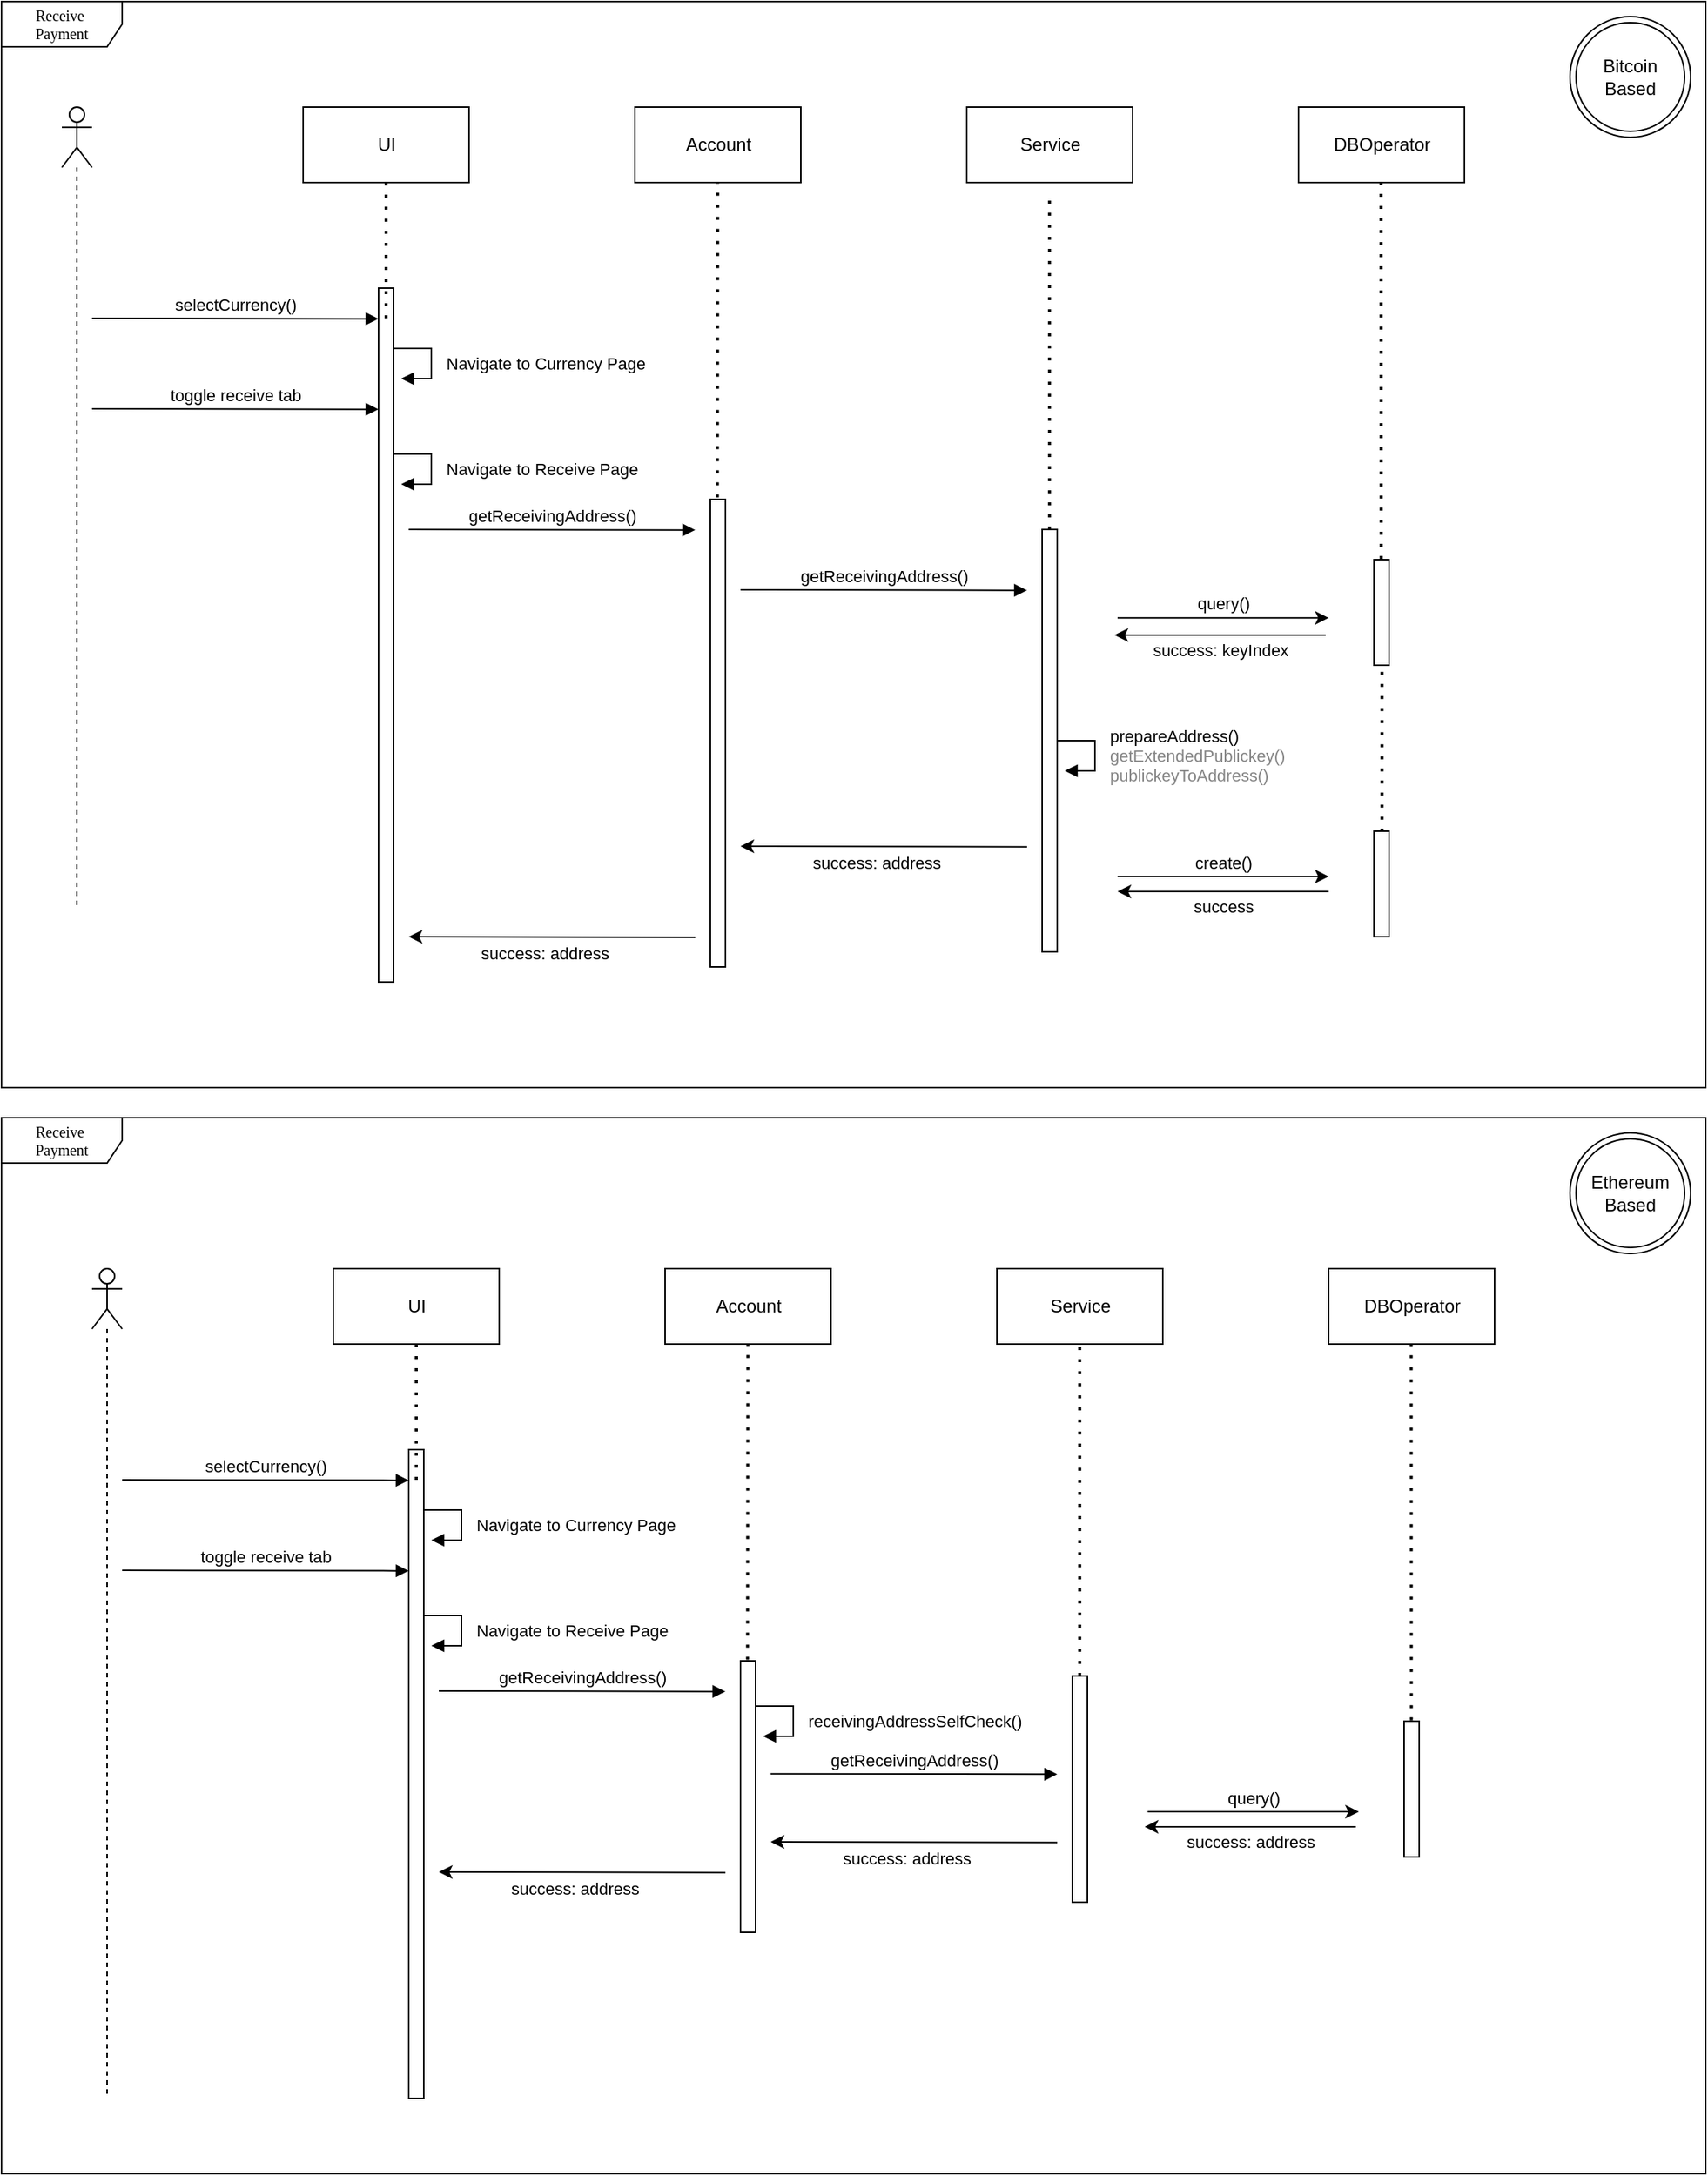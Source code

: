 <mxfile version="14.1.9" type="github">
  <diagram id="cPxYgS17Zt6fdHkQlubP" name="Page-1">
    <mxGraphModel dx="983" dy="-570" grid="1" gridSize="10" guides="1" tooltips="1" connect="1" arrows="1" fold="1" page="1" pageScale="1" pageWidth="850" pageHeight="1100" math="0" shadow="0">
      <root>
        <mxCell id="0" />
        <mxCell id="1" parent="0" />
        <mxCell id="MqPdzGO6MxqmCyFQcjlz-1" value="" style="group" vertex="1" connectable="0" parent="1">
          <mxGeometry x="220" y="1920" width="1130" height="700" as="geometry" />
        </mxCell>
        <mxCell id="MqPdzGO6MxqmCyFQcjlz-2" value="Receive&amp;nbsp;&lt;br&gt;Payment" style="shape=umlFrame;whiteSpace=wrap;html=1;rounded=0;shadow=0;comic=0;labelBackgroundColor=none;strokeWidth=1;fontFamily=Verdana;fontSize=10;align=center;width=80;height=30;" vertex="1" parent="MqPdzGO6MxqmCyFQcjlz-1">
          <mxGeometry width="1130" height="700" as="geometry" />
        </mxCell>
        <mxCell id="MqPdzGO6MxqmCyFQcjlz-3" value="UI" style="html=1;" vertex="1" parent="MqPdzGO6MxqmCyFQcjlz-1">
          <mxGeometry x="220" y="100" width="110" height="50" as="geometry" />
        </mxCell>
        <mxCell id="MqPdzGO6MxqmCyFQcjlz-4" value="Account" style="html=1;" vertex="1" parent="MqPdzGO6MxqmCyFQcjlz-1">
          <mxGeometry x="440" y="100" width="110" height="50" as="geometry" />
        </mxCell>
        <mxCell id="MqPdzGO6MxqmCyFQcjlz-5" value="DBOperator" style="html=1;" vertex="1" parent="MqPdzGO6MxqmCyFQcjlz-1">
          <mxGeometry x="880" y="100" width="110" height="50" as="geometry" />
        </mxCell>
        <mxCell id="MqPdzGO6MxqmCyFQcjlz-6" value="" style="html=1;points=[];perimeter=orthogonalPerimeter;" vertex="1" parent="MqPdzGO6MxqmCyFQcjlz-1">
          <mxGeometry x="270" y="220" width="10" height="430" as="geometry" />
        </mxCell>
        <mxCell id="MqPdzGO6MxqmCyFQcjlz-7" value="" style="shape=umlLifeline;participant=umlActor;perimeter=lifelinePerimeter;whiteSpace=wrap;html=1;container=1;collapsible=0;recursiveResize=0;verticalAlign=top;spacingTop=36;outlineConnect=0;" vertex="1" parent="MqPdzGO6MxqmCyFQcjlz-1">
          <mxGeometry x="60" y="100" width="20" height="550" as="geometry" />
        </mxCell>
        <mxCell id="MqPdzGO6MxqmCyFQcjlz-8" value="selectCurrency()" style="html=1;verticalAlign=bottom;endArrow=block;" edge="1" parent="MqPdzGO6MxqmCyFQcjlz-1">
          <mxGeometry x="-50" y="-30" width="80" as="geometry">
            <mxPoint x="80" y="240" as="sourcePoint" />
            <mxPoint x="270" y="240.34" as="targetPoint" />
          </mxGeometry>
        </mxCell>
        <mxCell id="MqPdzGO6MxqmCyFQcjlz-9" value="" style="endArrow=none;dashed=1;html=1;dashPattern=1 3;strokeWidth=2;entryX=0.5;entryY=1;entryDx=0;entryDy=0;" edge="1" parent="MqPdzGO6MxqmCyFQcjlz-1" target="MqPdzGO6MxqmCyFQcjlz-3">
          <mxGeometry x="-50" y="-30" width="50" height="50" as="geometry">
            <mxPoint x="275" y="240" as="sourcePoint" />
            <mxPoint x="590" y="190" as="targetPoint" />
          </mxGeometry>
        </mxCell>
        <mxCell id="MqPdzGO6MxqmCyFQcjlz-10" value="" style="endArrow=none;dashed=1;html=1;dashPattern=1 3;strokeWidth=2;entryX=0.5;entryY=1;entryDx=0;entryDy=0;exitX=0.467;exitY=-0.004;exitDx=0;exitDy=0;exitPerimeter=0;" edge="1" parent="MqPdzGO6MxqmCyFQcjlz-1" source="MqPdzGO6MxqmCyFQcjlz-21">
          <mxGeometry x="-50" y="-30" width="50" height="50" as="geometry">
            <mxPoint x="494.88" y="240" as="sourcePoint" />
            <mxPoint x="494.88" y="150" as="targetPoint" />
          </mxGeometry>
        </mxCell>
        <mxCell id="MqPdzGO6MxqmCyFQcjlz-11" value="" style="endArrow=none;dashed=1;html=1;dashPattern=1 3;strokeWidth=2;entryX=0.5;entryY=1;entryDx=0;entryDy=0;exitX=0.48;exitY=-0.007;exitDx=0;exitDy=0;exitPerimeter=0;" edge="1" parent="MqPdzGO6MxqmCyFQcjlz-1" source="MqPdzGO6MxqmCyFQcjlz-20">
          <mxGeometry x="-50" y="-30" width="50" height="50" as="geometry">
            <mxPoint x="934.71" y="700" as="sourcePoint" />
            <mxPoint x="934.71" y="150" as="targetPoint" />
          </mxGeometry>
        </mxCell>
        <mxCell id="MqPdzGO6MxqmCyFQcjlz-12" value="" style="group" vertex="1" connectable="0" parent="MqPdzGO6MxqmCyFQcjlz-1">
          <mxGeometry x="660" y="100" width="110" height="420" as="geometry" />
        </mxCell>
        <mxCell id="MqPdzGO6MxqmCyFQcjlz-13" value="Service" style="html=1;" vertex="1" parent="MqPdzGO6MxqmCyFQcjlz-12">
          <mxGeometry width="110" height="50" as="geometry" />
        </mxCell>
        <mxCell id="MqPdzGO6MxqmCyFQcjlz-14" value="" style="endArrow=none;dashed=1;html=1;dashPattern=1 3;strokeWidth=2;entryX=0.5;entryY=1;entryDx=0;entryDy=0;" edge="1" parent="MqPdzGO6MxqmCyFQcjlz-12" source="MqPdzGO6MxqmCyFQcjlz-15">
          <mxGeometry width="50" height="50" relative="1" as="geometry">
            <mxPoint x="54.88" y="550" as="sourcePoint" />
            <mxPoint x="54.88" y="50" as="targetPoint" />
          </mxGeometry>
        </mxCell>
        <mxCell id="MqPdzGO6MxqmCyFQcjlz-15" value="" style="html=1;points=[];perimeter=orthogonalPerimeter;" vertex="1" parent="MqPdzGO6MxqmCyFQcjlz-12">
          <mxGeometry x="50" y="270" width="10" height="150" as="geometry" />
        </mxCell>
        <mxCell id="MqPdzGO6MxqmCyFQcjlz-16" value="getReceivingAddress()" style="html=1;verticalAlign=bottom;endArrow=block;" edge="1" parent="MqPdzGO6MxqmCyFQcjlz-1">
          <mxGeometry x="-50" y="50" width="80" as="geometry">
            <mxPoint x="290" y="380" as="sourcePoint" />
            <mxPoint x="480" y="380.34" as="targetPoint" />
          </mxGeometry>
        </mxCell>
        <mxCell id="MqPdzGO6MxqmCyFQcjlz-17" value="&lt;span style=&quot;font-family: &amp;#34;helvetica&amp;#34; ; text-align: center&quot;&gt;Navigate to Currency Page&lt;/span&gt;" style="edgeStyle=orthogonalEdgeStyle;html=1;align=left;spacingLeft=2;endArrow=block;rounded=0;entryX=1;entryY=0;" edge="1" parent="MqPdzGO6MxqmCyFQcjlz-1">
          <mxGeometry x="-1790" y="-100" as="geometry">
            <mxPoint x="280" y="260" as="sourcePoint" />
            <Array as="points">
              <mxPoint x="305" y="260" />
            </Array>
            <mxPoint x="285" y="280" as="targetPoint" />
            <mxPoint x="28" as="offset" />
          </mxGeometry>
        </mxCell>
        <mxCell id="MqPdzGO6MxqmCyFQcjlz-18" value="toggle receive tab" style="html=1;verticalAlign=bottom;endArrow=block;" edge="1" parent="MqPdzGO6MxqmCyFQcjlz-1">
          <mxGeometry x="-50" y="30" width="80" as="geometry">
            <mxPoint x="80" y="300" as="sourcePoint" />
            <mxPoint x="270" y="300.34" as="targetPoint" />
          </mxGeometry>
        </mxCell>
        <mxCell id="MqPdzGO6MxqmCyFQcjlz-19" value="&lt;span style=&quot;font-family: &amp;#34;helvetica&amp;#34; ; text-align: center&quot;&gt;Navigate to Receive Page&lt;/span&gt;" style="edgeStyle=orthogonalEdgeStyle;html=1;align=left;spacingLeft=2;endArrow=block;rounded=0;entryX=1;entryY=0;" edge="1" parent="MqPdzGO6MxqmCyFQcjlz-1">
          <mxGeometry x="-1790" y="-30" as="geometry">
            <mxPoint x="280" y="330" as="sourcePoint" />
            <Array as="points">
              <mxPoint x="305" y="330.01" />
              <mxPoint x="305" y="350.01" />
            </Array>
            <mxPoint x="285" y="350" as="targetPoint" />
            <mxPoint x="28" as="offset" />
          </mxGeometry>
        </mxCell>
        <mxCell id="MqPdzGO6MxqmCyFQcjlz-20" value="" style="html=1;points=[];perimeter=orthogonalPerimeter;" vertex="1" parent="MqPdzGO6MxqmCyFQcjlz-1">
          <mxGeometry x="930" y="400" width="10" height="90" as="geometry" />
        </mxCell>
        <mxCell id="MqPdzGO6MxqmCyFQcjlz-21" value="" style="html=1;points=[];perimeter=orthogonalPerimeter;" vertex="1" parent="MqPdzGO6MxqmCyFQcjlz-1">
          <mxGeometry x="490" y="360" width="10" height="180" as="geometry" />
        </mxCell>
        <mxCell id="MqPdzGO6MxqmCyFQcjlz-22" value="getReceivingAddress()" style="html=1;verticalAlign=bottom;endArrow=block;" edge="1" parent="MqPdzGO6MxqmCyFQcjlz-1">
          <mxGeometry x="170" y="104.83" width="80" as="geometry">
            <mxPoint x="510" y="434.83" as="sourcePoint" />
            <mxPoint x="700" y="435.17" as="targetPoint" />
          </mxGeometry>
        </mxCell>
        <mxCell id="MqPdzGO6MxqmCyFQcjlz-23" value="" style="endArrow=classic;html=1;" edge="1" parent="MqPdzGO6MxqmCyFQcjlz-1">
          <mxGeometry x="-10" y="21.43" as="geometry">
            <mxPoint x="760" y="460.0" as="sourcePoint" />
            <mxPoint x="900" y="460.0" as="targetPoint" />
          </mxGeometry>
        </mxCell>
        <mxCell id="MqPdzGO6MxqmCyFQcjlz-24" value="query()" style="edgeLabel;resizable=0;html=1;align=center;verticalAlign=middle;" connectable="0" vertex="1" parent="MqPdzGO6MxqmCyFQcjlz-23">
          <mxGeometry relative="1" as="geometry">
            <mxPoint y="-9.66" as="offset" />
          </mxGeometry>
        </mxCell>
        <mxCell id="MqPdzGO6MxqmCyFQcjlz-25" value="" style="endArrow=none;html=1;startArrow=classic;startFill=1;endFill=0;" edge="1" parent="MqPdzGO6MxqmCyFQcjlz-1">
          <mxGeometry x="-10" y="20" as="geometry">
            <mxPoint x="758" y="470" as="sourcePoint" />
            <mxPoint x="898" y="470" as="targetPoint" />
          </mxGeometry>
        </mxCell>
        <mxCell id="MqPdzGO6MxqmCyFQcjlz-26" value="success: address" style="edgeLabel;resizable=0;html=1;align=center;verticalAlign=middle;" connectable="0" vertex="1" parent="MqPdzGO6MxqmCyFQcjlz-25">
          <mxGeometry relative="1" as="geometry">
            <mxPoint y="10" as="offset" />
          </mxGeometry>
        </mxCell>
        <mxCell id="MqPdzGO6MxqmCyFQcjlz-27" value="success: address" style="html=1;verticalAlign=bottom;endArrow=none;startArrow=classic;startFill=1;endFill=0;" edge="1" parent="MqPdzGO6MxqmCyFQcjlz-1">
          <mxGeometry x="-120" y="-1140" width="80" as="geometry">
            <mxPoint x="510" y="480" as="sourcePoint" />
            <mxPoint x="700" y="480.34" as="targetPoint" />
            <mxPoint x="-5" y="20" as="offset" />
          </mxGeometry>
        </mxCell>
        <mxCell id="MqPdzGO6MxqmCyFQcjlz-28" value="success: address" style="html=1;verticalAlign=bottom;endArrow=none;startArrow=classic;startFill=1;endFill=0;" edge="1" parent="MqPdzGO6MxqmCyFQcjlz-1">
          <mxGeometry x="-340" y="-1120" width="80" as="geometry">
            <mxPoint x="290" y="500" as="sourcePoint" />
            <mxPoint x="480" y="500.34" as="targetPoint" />
            <mxPoint x="-5" y="20" as="offset" />
          </mxGeometry>
        </mxCell>
        <mxCell id="MqPdzGO6MxqmCyFQcjlz-29" value="Ethereum Based" style="ellipse;shape=doubleEllipse;whiteSpace=wrap;html=1;aspect=fixed;" vertex="1" parent="MqPdzGO6MxqmCyFQcjlz-1">
          <mxGeometry x="1040" y="10" width="80" height="80" as="geometry" />
        </mxCell>
        <mxCell id="MqPdzGO6MxqmCyFQcjlz-30" value="&lt;span style=&quot;font-family: &amp;#34;helvetica&amp;#34; ; text-align: center&quot;&gt;receivingAddressSelfCheck()&lt;/span&gt;" style="edgeStyle=orthogonalEdgeStyle;html=1;align=left;spacingLeft=2;endArrow=block;rounded=0;entryX=1;entryY=0;" edge="1" parent="MqPdzGO6MxqmCyFQcjlz-1">
          <mxGeometry x="-1790" y="-1890" as="geometry">
            <mxPoint x="500" y="390" as="sourcePoint" />
            <Array as="points">
              <mxPoint x="525" y="390.01" />
              <mxPoint x="525" y="410.01" />
            </Array>
            <mxPoint x="505" y="410" as="targetPoint" />
            <mxPoint x="28" as="offset" />
          </mxGeometry>
        </mxCell>
        <mxCell id="MqPdzGO6MxqmCyFQcjlz-32" value="Receive&amp;nbsp;&lt;br&gt;Payment" style="shape=umlFrame;whiteSpace=wrap;html=1;rounded=0;shadow=0;comic=0;labelBackgroundColor=none;strokeWidth=1;fontFamily=Verdana;fontSize=10;align=center;width=80;height=30;" vertex="1" parent="1">
          <mxGeometry x="220" y="1180" width="1130" height="720" as="geometry" />
        </mxCell>
        <mxCell id="MqPdzGO6MxqmCyFQcjlz-33" value="UI" style="html=1;" vertex="1" parent="1">
          <mxGeometry x="420" y="1250" width="110" height="50" as="geometry" />
        </mxCell>
        <mxCell id="MqPdzGO6MxqmCyFQcjlz-34" value="Account" style="html=1;" vertex="1" parent="1">
          <mxGeometry x="640" y="1250" width="110" height="50" as="geometry" />
        </mxCell>
        <mxCell id="MqPdzGO6MxqmCyFQcjlz-35" value="DBOperator" style="html=1;" vertex="1" parent="1">
          <mxGeometry x="1080" y="1250" width="110" height="50" as="geometry" />
        </mxCell>
        <mxCell id="MqPdzGO6MxqmCyFQcjlz-36" value="" style="html=1;points=[];perimeter=orthogonalPerimeter;" vertex="1" parent="1">
          <mxGeometry x="470" y="1370" width="10" height="460" as="geometry" />
        </mxCell>
        <mxCell id="MqPdzGO6MxqmCyFQcjlz-37" value="" style="shape=umlLifeline;participant=umlActor;perimeter=lifelinePerimeter;whiteSpace=wrap;html=1;container=1;collapsible=0;recursiveResize=0;verticalAlign=top;spacingTop=36;outlineConnect=0;" vertex="1" parent="1">
          <mxGeometry x="260" y="1250" width="20" height="530" as="geometry" />
        </mxCell>
        <mxCell id="MqPdzGO6MxqmCyFQcjlz-38" value="selectCurrency()" style="html=1;verticalAlign=bottom;endArrow=block;" edge="1" parent="1">
          <mxGeometry x="150" y="1120" width="80" as="geometry">
            <mxPoint x="280" y="1390" as="sourcePoint" />
            <mxPoint x="470" y="1390.34" as="targetPoint" />
          </mxGeometry>
        </mxCell>
        <mxCell id="MqPdzGO6MxqmCyFQcjlz-39" value="" style="endArrow=none;dashed=1;html=1;dashPattern=1 3;strokeWidth=2;entryX=0.5;entryY=1;entryDx=0;entryDy=0;" edge="1" parent="1" target="MqPdzGO6MxqmCyFQcjlz-33">
          <mxGeometry x="150" y="1120" width="50" height="50" as="geometry">
            <mxPoint x="475" y="1390" as="sourcePoint" />
            <mxPoint x="790" y="1340" as="targetPoint" />
          </mxGeometry>
        </mxCell>
        <mxCell id="MqPdzGO6MxqmCyFQcjlz-40" value="" style="endArrow=none;dashed=1;html=1;dashPattern=1 3;strokeWidth=2;entryX=0.5;entryY=1;entryDx=0;entryDy=0;exitX=0.467;exitY=-0.004;exitDx=0;exitDy=0;exitPerimeter=0;" edge="1" parent="1" source="MqPdzGO6MxqmCyFQcjlz-47">
          <mxGeometry x="150" y="1120" width="50" height="50" as="geometry">
            <mxPoint x="694.88" y="1390" as="sourcePoint" />
            <mxPoint x="694.88" y="1300" as="targetPoint" />
          </mxGeometry>
        </mxCell>
        <mxCell id="MqPdzGO6MxqmCyFQcjlz-41" value="" style="endArrow=none;dashed=1;html=1;dashPattern=1 3;strokeWidth=2;entryX=0.5;entryY=1;entryDx=0;entryDy=0;exitX=0.48;exitY=-0.007;exitDx=0;exitDy=0;exitPerimeter=0;" edge="1" parent="1" source="MqPdzGO6MxqmCyFQcjlz-46">
          <mxGeometry x="150" y="1120" width="50" height="50" as="geometry">
            <mxPoint x="1134.71" y="1850" as="sourcePoint" />
            <mxPoint x="1134.71" y="1300" as="targetPoint" />
          </mxGeometry>
        </mxCell>
        <mxCell id="MqPdzGO6MxqmCyFQcjlz-42" value="getReceivingAddress()" style="html=1;verticalAlign=bottom;endArrow=block;" edge="1" parent="1">
          <mxGeometry x="150" y="1200" width="80" as="geometry">
            <mxPoint x="490" y="1530" as="sourcePoint" />
            <mxPoint x="680" y="1530.34" as="targetPoint" />
          </mxGeometry>
        </mxCell>
        <mxCell id="MqPdzGO6MxqmCyFQcjlz-43" value="&lt;span style=&quot;font-family: &amp;#34;helvetica&amp;#34; ; text-align: center&quot;&gt;Navigate to Currency Page&lt;/span&gt;" style="edgeStyle=orthogonalEdgeStyle;html=1;align=left;spacingLeft=2;endArrow=block;rounded=0;entryX=1;entryY=0;" edge="1" parent="1">
          <mxGeometry x="-1590" y="1050" as="geometry">
            <mxPoint x="480" y="1410" as="sourcePoint" />
            <Array as="points">
              <mxPoint x="505" y="1410" />
            </Array>
            <mxPoint x="485" y="1430" as="targetPoint" />
            <mxPoint x="28" as="offset" />
          </mxGeometry>
        </mxCell>
        <mxCell id="MqPdzGO6MxqmCyFQcjlz-44" value="toggle receive tab" style="html=1;verticalAlign=bottom;endArrow=block;" edge="1" parent="1">
          <mxGeometry x="150" y="1180" width="80" as="geometry">
            <mxPoint x="280" y="1450" as="sourcePoint" />
            <mxPoint x="470" y="1450.34" as="targetPoint" />
          </mxGeometry>
        </mxCell>
        <mxCell id="MqPdzGO6MxqmCyFQcjlz-45" value="&lt;span style=&quot;font-family: &amp;#34;helvetica&amp;#34; ; text-align: center&quot;&gt;Navigate to Receive Page&lt;/span&gt;" style="edgeStyle=orthogonalEdgeStyle;html=1;align=left;spacingLeft=2;endArrow=block;rounded=0;entryX=1;entryY=0;" edge="1" parent="1">
          <mxGeometry x="-1590" y="1120" as="geometry">
            <mxPoint x="480" y="1480" as="sourcePoint" />
            <Array as="points">
              <mxPoint x="505" y="1480.01" />
              <mxPoint x="505" y="1500.01" />
            </Array>
            <mxPoint x="485" y="1500" as="targetPoint" />
            <mxPoint x="28" as="offset" />
          </mxGeometry>
        </mxCell>
        <mxCell id="MqPdzGO6MxqmCyFQcjlz-46" value="" style="html=1;points=[];perimeter=orthogonalPerimeter;" vertex="1" parent="1">
          <mxGeometry x="1130" y="1550" width="10" height="70" as="geometry" />
        </mxCell>
        <mxCell id="MqPdzGO6MxqmCyFQcjlz-47" value="" style="html=1;points=[];perimeter=orthogonalPerimeter;" vertex="1" parent="1">
          <mxGeometry x="690" y="1510" width="10" height="310" as="geometry" />
        </mxCell>
        <mxCell id="MqPdzGO6MxqmCyFQcjlz-48" value="getReceivingAddress()" style="html=1;verticalAlign=bottom;endArrow=block;" edge="1" parent="1">
          <mxGeometry x="370" y="1240" width="80" as="geometry">
            <mxPoint x="710" y="1570" as="sourcePoint" />
            <mxPoint x="900" y="1570.34" as="targetPoint" />
          </mxGeometry>
        </mxCell>
        <mxCell id="MqPdzGO6MxqmCyFQcjlz-49" value="" style="endArrow=classic;html=1;" edge="1" parent="1">
          <mxGeometry x="190" y="1150" as="geometry">
            <mxPoint x="960" y="1588.57" as="sourcePoint" />
            <mxPoint x="1100" y="1588.57" as="targetPoint" />
          </mxGeometry>
        </mxCell>
        <mxCell id="MqPdzGO6MxqmCyFQcjlz-50" value="query()" style="edgeLabel;resizable=0;html=1;align=center;verticalAlign=middle;" connectable="0" vertex="1" parent="MqPdzGO6MxqmCyFQcjlz-49">
          <mxGeometry relative="1" as="geometry">
            <mxPoint y="-9.66" as="offset" />
          </mxGeometry>
        </mxCell>
        <mxCell id="MqPdzGO6MxqmCyFQcjlz-51" value="" style="endArrow=none;html=1;startArrow=classic;startFill=1;endFill=0;" edge="1" parent="1">
          <mxGeometry x="190" y="1150" as="geometry">
            <mxPoint x="958" y="1600" as="sourcePoint" />
            <mxPoint x="1098" y="1600" as="targetPoint" />
          </mxGeometry>
        </mxCell>
        <mxCell id="MqPdzGO6MxqmCyFQcjlz-52" value="success: keyIndex" style="edgeLabel;resizable=0;html=1;align=center;verticalAlign=middle;" connectable="0" vertex="1" parent="MqPdzGO6MxqmCyFQcjlz-51">
          <mxGeometry relative="1" as="geometry">
            <mxPoint y="10" as="offset" />
          </mxGeometry>
        </mxCell>
        <mxCell id="MqPdzGO6MxqmCyFQcjlz-53" value="success: address" style="html=1;verticalAlign=bottom;endArrow=none;startArrow=classic;startFill=1;endFill=0;" edge="1" parent="1">
          <mxGeometry x="80" y="120" width="80" as="geometry">
            <mxPoint x="710" y="1740" as="sourcePoint" />
            <mxPoint x="900" y="1740.34" as="targetPoint" />
            <mxPoint x="-5" y="20" as="offset" />
          </mxGeometry>
        </mxCell>
        <mxCell id="MqPdzGO6MxqmCyFQcjlz-54" value="success: address" style="html=1;verticalAlign=bottom;endArrow=none;startArrow=classic;startFill=1;endFill=0;" edge="1" parent="1">
          <mxGeometry x="-140" y="180" width="80" as="geometry">
            <mxPoint x="490" y="1800" as="sourcePoint" />
            <mxPoint x="680" y="1800.34" as="targetPoint" />
            <mxPoint x="-5" y="20" as="offset" />
          </mxGeometry>
        </mxCell>
        <mxCell id="MqPdzGO6MxqmCyFQcjlz-55" value="Bitcoin Based" style="ellipse;shape=doubleEllipse;whiteSpace=wrap;html=1;aspect=fixed;" vertex="1" parent="1">
          <mxGeometry x="1260" y="1190" width="80" height="80" as="geometry" />
        </mxCell>
        <mxCell id="MqPdzGO6MxqmCyFQcjlz-56" value="Service" style="html=1;" vertex="1" parent="1">
          <mxGeometry x="860" y="1250" width="110" height="50" as="geometry" />
        </mxCell>
        <mxCell id="MqPdzGO6MxqmCyFQcjlz-57" value="" style="endArrow=none;dashed=1;html=1;dashPattern=1 3;strokeWidth=2;entryX=0.5;entryY=1;entryDx=0;entryDy=0;" edge="1" parent="1" source="MqPdzGO6MxqmCyFQcjlz-58">
          <mxGeometry x="960" y="2400" width="50" height="50" as="geometry">
            <mxPoint x="914.88" y="1810" as="sourcePoint" />
            <mxPoint x="914.88" y="1310" as="targetPoint" />
          </mxGeometry>
        </mxCell>
        <mxCell id="MqPdzGO6MxqmCyFQcjlz-58" value="" style="html=1;points=[];perimeter=orthogonalPerimeter;" vertex="1" parent="1">
          <mxGeometry x="910" y="1530" width="10" height="280" as="geometry" />
        </mxCell>
        <mxCell id="MqPdzGO6MxqmCyFQcjlz-59" value="" style="endArrow=classic;html=1;" edge="1" parent="1">
          <mxGeometry x="190" y="1321.43" as="geometry">
            <mxPoint x="960" y="1760.0" as="sourcePoint" />
            <mxPoint x="1100" y="1760.0" as="targetPoint" />
            <Array as="points" />
          </mxGeometry>
        </mxCell>
        <mxCell id="MqPdzGO6MxqmCyFQcjlz-60" value="create()" style="edgeLabel;resizable=0;html=1;align=center;verticalAlign=middle;" connectable="0" vertex="1" parent="MqPdzGO6MxqmCyFQcjlz-59">
          <mxGeometry relative="1" as="geometry">
            <mxPoint y="-9.66" as="offset" />
          </mxGeometry>
        </mxCell>
        <mxCell id="MqPdzGO6MxqmCyFQcjlz-61" value="" style="html=1;points=[];perimeter=orthogonalPerimeter;" vertex="1" parent="1">
          <mxGeometry x="1130" y="1730" width="10" height="70" as="geometry" />
        </mxCell>
        <mxCell id="MqPdzGO6MxqmCyFQcjlz-62" value="" style="endArrow=none;html=1;startArrow=classic;startFill=1;endFill=0;" edge="1" parent="1">
          <mxGeometry x="192" y="1320" as="geometry">
            <mxPoint x="960" y="1770" as="sourcePoint" />
            <mxPoint x="1100" y="1770" as="targetPoint" />
          </mxGeometry>
        </mxCell>
        <mxCell id="MqPdzGO6MxqmCyFQcjlz-63" value="success" style="edgeLabel;resizable=0;html=1;align=center;verticalAlign=middle;" connectable="0" vertex="1" parent="MqPdzGO6MxqmCyFQcjlz-62">
          <mxGeometry relative="1" as="geometry">
            <mxPoint y="10" as="offset" />
          </mxGeometry>
        </mxCell>
        <mxCell id="MqPdzGO6MxqmCyFQcjlz-64" value="" style="endArrow=none;dashed=1;html=1;dashPattern=1 3;strokeWidth=2;entryX=0.533;entryY=1.029;entryDx=0;entryDy=0;entryPerimeter=0;exitX=0.533;exitY=0.005;exitDx=0;exitDy=0;exitPerimeter=0;" edge="1" parent="1" source="MqPdzGO6MxqmCyFQcjlz-61" target="MqPdzGO6MxqmCyFQcjlz-46">
          <mxGeometry x="279.7" y="-10" width="50" height="50" as="geometry">
            <mxPoint x="1365" y="1650" as="sourcePoint" />
            <mxPoint x="1365" y="1310" as="targetPoint" />
          </mxGeometry>
        </mxCell>
        <mxCell id="MqPdzGO6MxqmCyFQcjlz-65" value="&lt;span style=&quot;font-family: &amp;#34;helvetica&amp;#34; ; text-align: center&quot;&gt;prepareAddress()&lt;br&gt;&lt;font color=&quot;#858585&quot;&gt;getExtendedPublickey()&lt;/font&gt;&lt;br&gt;&lt;font color=&quot;#858585&quot;&gt;publickeyToAddress()&lt;/font&gt;&lt;br&gt;&lt;/span&gt;" style="edgeStyle=orthogonalEdgeStyle;html=1;align=left;spacingLeft=2;endArrow=block;rounded=0;entryX=1;entryY=0;" edge="1" parent="1">
          <mxGeometry x="-1280" y="140" as="geometry">
            <mxPoint x="920" y="1670" as="sourcePoint" />
            <Array as="points">
              <mxPoint x="945" y="1670.01" />
              <mxPoint x="945" y="1690.01" />
            </Array>
            <mxPoint x="925" y="1690" as="targetPoint" />
            <mxPoint x="28" as="offset" />
          </mxGeometry>
        </mxCell>
      </root>
    </mxGraphModel>
  </diagram>
</mxfile>
